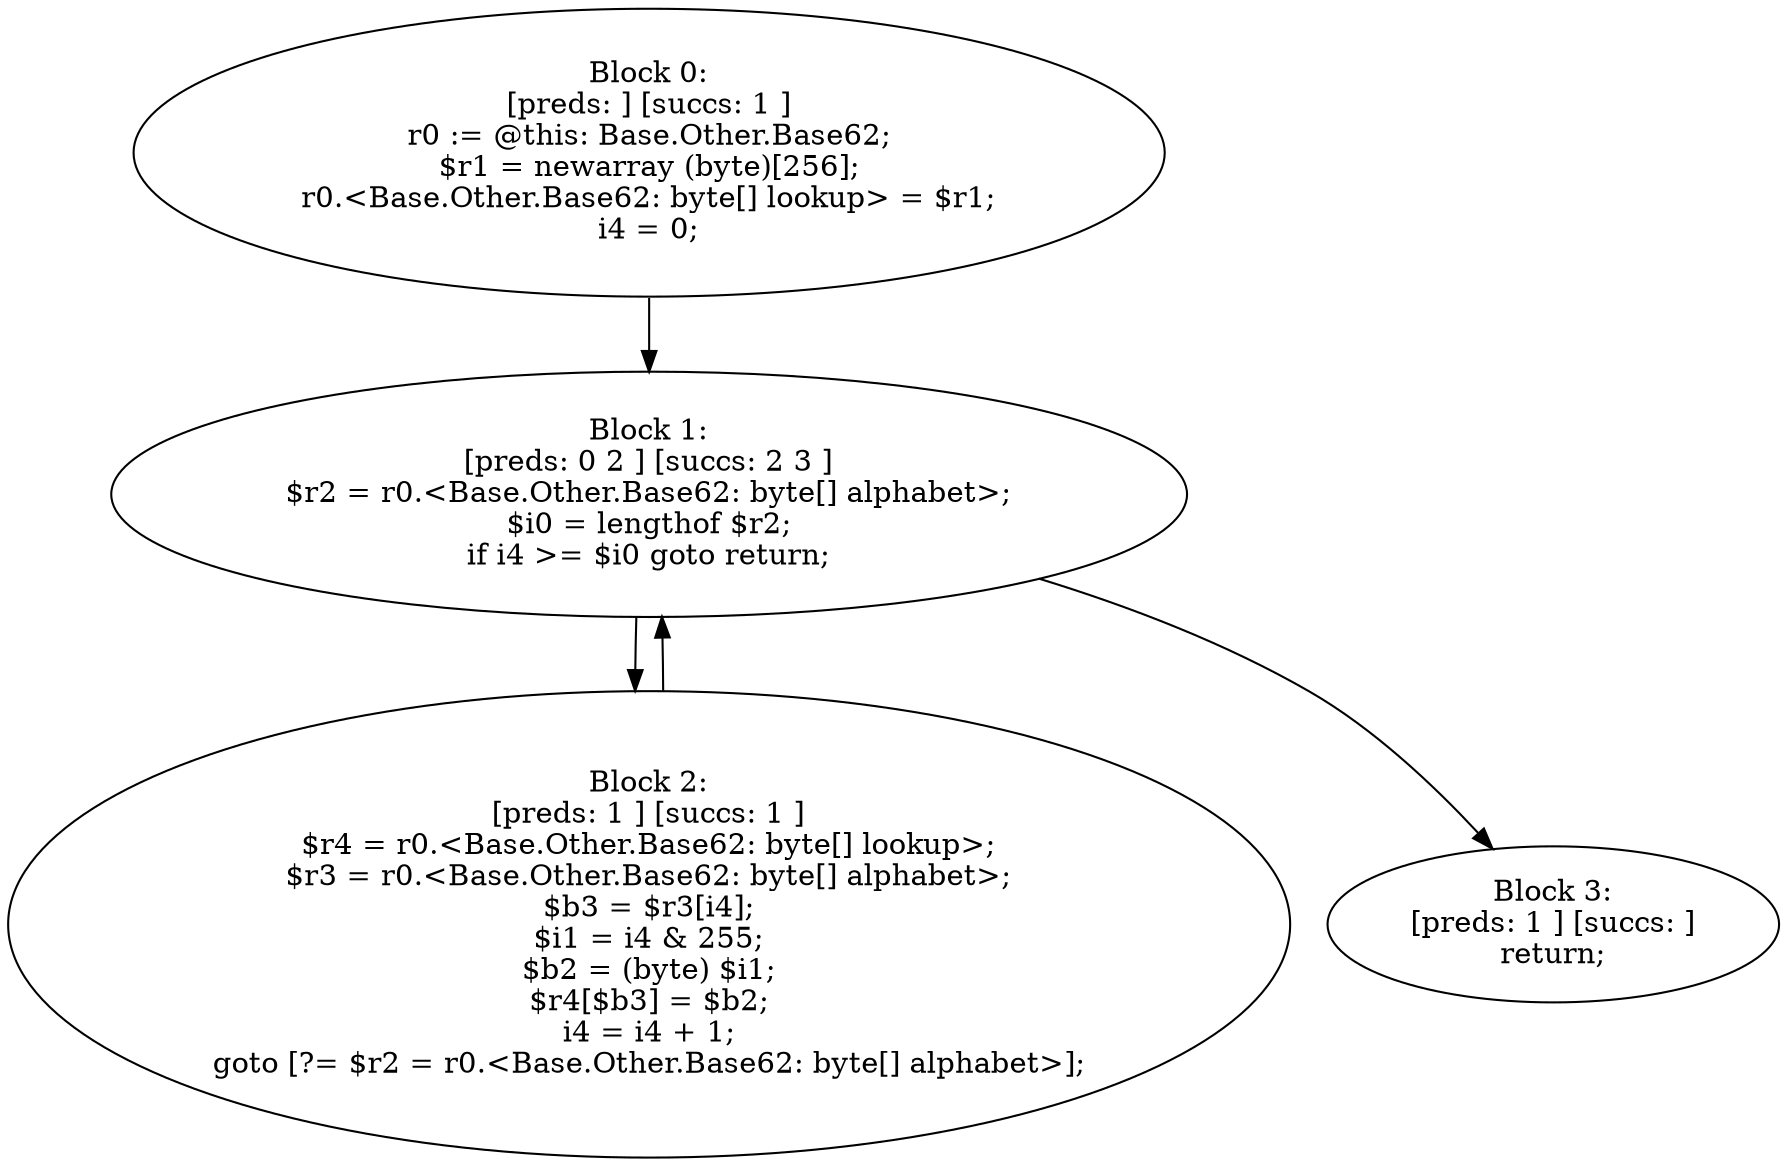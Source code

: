 digraph "unitGraph" {
    "Block 0:
[preds: ] [succs: 1 ]
r0 := @this: Base.Other.Base62;
$r1 = newarray (byte)[256];
r0.<Base.Other.Base62: byte[] lookup> = $r1;
i4 = 0;
"
    "Block 1:
[preds: 0 2 ] [succs: 2 3 ]
$r2 = r0.<Base.Other.Base62: byte[] alphabet>;
$i0 = lengthof $r2;
if i4 >= $i0 goto return;
"
    "Block 2:
[preds: 1 ] [succs: 1 ]
$r4 = r0.<Base.Other.Base62: byte[] lookup>;
$r3 = r0.<Base.Other.Base62: byte[] alphabet>;
$b3 = $r3[i4];
$i1 = i4 & 255;
$b2 = (byte) $i1;
$r4[$b3] = $b2;
i4 = i4 + 1;
goto [?= $r2 = r0.<Base.Other.Base62: byte[] alphabet>];
"
    "Block 3:
[preds: 1 ] [succs: ]
return;
"
    "Block 0:
[preds: ] [succs: 1 ]
r0 := @this: Base.Other.Base62;
$r1 = newarray (byte)[256];
r0.<Base.Other.Base62: byte[] lookup> = $r1;
i4 = 0;
"->"Block 1:
[preds: 0 2 ] [succs: 2 3 ]
$r2 = r0.<Base.Other.Base62: byte[] alphabet>;
$i0 = lengthof $r2;
if i4 >= $i0 goto return;
";
    "Block 1:
[preds: 0 2 ] [succs: 2 3 ]
$r2 = r0.<Base.Other.Base62: byte[] alphabet>;
$i0 = lengthof $r2;
if i4 >= $i0 goto return;
"->"Block 2:
[preds: 1 ] [succs: 1 ]
$r4 = r0.<Base.Other.Base62: byte[] lookup>;
$r3 = r0.<Base.Other.Base62: byte[] alphabet>;
$b3 = $r3[i4];
$i1 = i4 & 255;
$b2 = (byte) $i1;
$r4[$b3] = $b2;
i4 = i4 + 1;
goto [?= $r2 = r0.<Base.Other.Base62: byte[] alphabet>];
";
    "Block 1:
[preds: 0 2 ] [succs: 2 3 ]
$r2 = r0.<Base.Other.Base62: byte[] alphabet>;
$i0 = lengthof $r2;
if i4 >= $i0 goto return;
"->"Block 3:
[preds: 1 ] [succs: ]
return;
";
    "Block 2:
[preds: 1 ] [succs: 1 ]
$r4 = r0.<Base.Other.Base62: byte[] lookup>;
$r3 = r0.<Base.Other.Base62: byte[] alphabet>;
$b3 = $r3[i4];
$i1 = i4 & 255;
$b2 = (byte) $i1;
$r4[$b3] = $b2;
i4 = i4 + 1;
goto [?= $r2 = r0.<Base.Other.Base62: byte[] alphabet>];
"->"Block 1:
[preds: 0 2 ] [succs: 2 3 ]
$r2 = r0.<Base.Other.Base62: byte[] alphabet>;
$i0 = lengthof $r2;
if i4 >= $i0 goto return;
";
}
